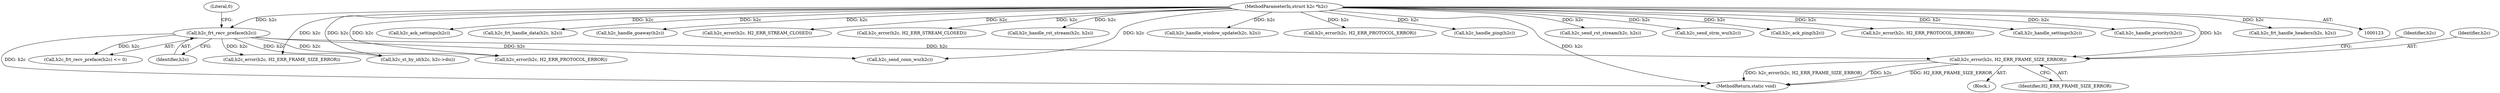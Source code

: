 digraph "0_haproxy_3f0e1ec70173593f4c2b3681b26c04a4ed5fc588@pointer" {
"1000252" [label="(Call,h2c_error(h2c, H2_ERR_FRAME_SIZE_ERROR))"];
"1000152" [label="(Call,h2c_frt_recv_preface(h2c))"];
"1000124" [label="(MethodParameterIn,struct h2c *h2c)"];
"1000154" [label="(Literal,0)"];
"1000254" [label="(Identifier,H2_ERR_FRAME_SIZE_ERROR)"];
"1000624" [label="(Call,h2c_ack_settings(h2c))"];
"1000701" [label="(Call,h2c_frt_handle_data(h2c, h2s))"];
"1000749" [label="(Call,h2c_handle_goaway(h2c))"];
"1000253" [label="(Identifier,h2c)"];
"1000504" [label="(Call,h2c_error(h2c, H2_ERR_STREAM_CLOSED))"];
"1000224" [label="(Call,h2c_error(h2c, H2_ERR_PROTOCOL_ERROR))"];
"1000551" [label="(Call,h2c_error(h2c, H2_ERR_STREAM_CLOSED))"];
"1000736" [label="(Call,h2c_handle_rst_stream(h2c, h2s))"];
"1000152" [label="(Call,h2c_frt_recv_preface(h2c))"];
"1000353" [label="(Call,h2c_error(h2c, H2_ERR_FRAME_SIZE_ERROR))"];
"1000257" [label="(Identifier,h2c)"];
"1000658" [label="(Call,h2c_handle_window_update(h2c, h2s))"];
"1000437" [label="(Call,h2c_error(h2c, H2_ERR_PROTOCOL_ERROR))"];
"1000252" [label="(Call,h2c_error(h2c, H2_ERR_FRAME_SIZE_ERROR))"];
"1000406" [label="(Call,h2c_st_by_id(h2c, h2c->dsi))"];
"1000636" [label="(Call,h2c_handle_ping(h2c))"];
"1000806" [label="(Call,h2c_send_rst_stream(h2c, h2s))"];
"1000712" [label="(Call,h2c_send_strm_wu(h2c))"];
"1000151" [label="(Call,h2c_frt_recv_preface(h2c) <= 0)"];
"1000646" [label="(Call,h2c_ack_ping(h2c))"];
"1000153" [label="(Identifier,h2c)"];
"1000854" [label="(MethodReturn,static void)"];
"1000753" [label="(Call,h2c_error(h2c, H2_ERR_PROTOCOL_ERROR))"];
"1000614" [label="(Call,h2c_handle_settings(h2c))"];
"1000724" [label="(Call,h2c_handle_priority(h2c))"];
"1000850" [label="(Call,h2c_send_conn_wu(h2c))"];
"1000124" [label="(MethodParameterIn,struct h2c *h2c)"];
"1000251" [label="(Block,)"];
"1000688" [label="(Call,h2c_frt_handle_headers(h2c, h2s))"];
"1000252" -> "1000251"  [label="AST: "];
"1000252" -> "1000254"  [label="CFG: "];
"1000253" -> "1000252"  [label="AST: "];
"1000254" -> "1000252"  [label="AST: "];
"1000257" -> "1000252"  [label="CFG: "];
"1000252" -> "1000854"  [label="DDG: h2c"];
"1000252" -> "1000854"  [label="DDG: H2_ERR_FRAME_SIZE_ERROR"];
"1000252" -> "1000854"  [label="DDG: h2c_error(h2c, H2_ERR_FRAME_SIZE_ERROR)"];
"1000152" -> "1000252"  [label="DDG: h2c"];
"1000124" -> "1000252"  [label="DDG: h2c"];
"1000152" -> "1000151"  [label="AST: "];
"1000152" -> "1000153"  [label="CFG: "];
"1000153" -> "1000152"  [label="AST: "];
"1000154" -> "1000152"  [label="CFG: "];
"1000152" -> "1000854"  [label="DDG: h2c"];
"1000152" -> "1000151"  [label="DDG: h2c"];
"1000124" -> "1000152"  [label="DDG: h2c"];
"1000152" -> "1000224"  [label="DDG: h2c"];
"1000152" -> "1000353"  [label="DDG: h2c"];
"1000152" -> "1000406"  [label="DDG: h2c"];
"1000152" -> "1000850"  [label="DDG: h2c"];
"1000124" -> "1000123"  [label="AST: "];
"1000124" -> "1000854"  [label="DDG: h2c"];
"1000124" -> "1000224"  [label="DDG: h2c"];
"1000124" -> "1000353"  [label="DDG: h2c"];
"1000124" -> "1000406"  [label="DDG: h2c"];
"1000124" -> "1000437"  [label="DDG: h2c"];
"1000124" -> "1000504"  [label="DDG: h2c"];
"1000124" -> "1000551"  [label="DDG: h2c"];
"1000124" -> "1000614"  [label="DDG: h2c"];
"1000124" -> "1000624"  [label="DDG: h2c"];
"1000124" -> "1000636"  [label="DDG: h2c"];
"1000124" -> "1000646"  [label="DDG: h2c"];
"1000124" -> "1000658"  [label="DDG: h2c"];
"1000124" -> "1000688"  [label="DDG: h2c"];
"1000124" -> "1000701"  [label="DDG: h2c"];
"1000124" -> "1000712"  [label="DDG: h2c"];
"1000124" -> "1000724"  [label="DDG: h2c"];
"1000124" -> "1000736"  [label="DDG: h2c"];
"1000124" -> "1000749"  [label="DDG: h2c"];
"1000124" -> "1000753"  [label="DDG: h2c"];
"1000124" -> "1000806"  [label="DDG: h2c"];
"1000124" -> "1000850"  [label="DDG: h2c"];
}
